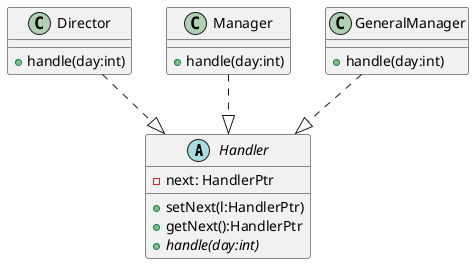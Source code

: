 @startuml

abstract Handler{
- next: HandlerPtr
+ setNext(l:HandlerPtr)
+ getNext():HandlerPtr
+ {abstract} handle(day:int)
}

class Director{
+ handle(day:int)
}

class Manager{
+ handle(day:int)
}
class GeneralManager{
+ handle(day:int)
}

Director ..|> Handler
Manager ..|> Handler
GeneralManager ..|> Handler
@enduml